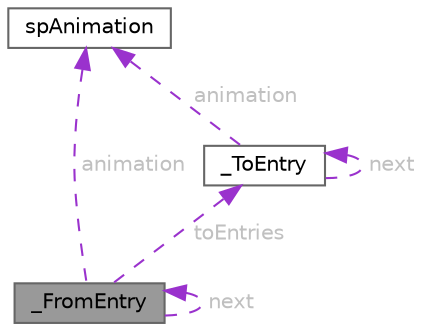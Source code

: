 digraph "_FromEntry"
{
 // LATEX_PDF_SIZE
  bgcolor="transparent";
  edge [fontname=Helvetica,fontsize=10,labelfontname=Helvetica,labelfontsize=10];
  node [fontname=Helvetica,fontsize=10,shape=box,height=0.2,width=0.4];
  Node1 [id="Node000001",label="_FromEntry",height=0.2,width=0.4,color="gray40", fillcolor="grey60", style="filled", fontcolor="black",tooltip=" "];
  Node2 -> Node1 [id="edge1_Node000001_Node000002",dir="back",color="darkorchid3",style="dashed",tooltip=" ",label=" animation",fontcolor="grey" ];
  Node2 [id="Node000002",label="spAnimation",height=0.2,width=0.4,color="gray40", fillcolor="white", style="filled",URL="$structsp_animation.html",tooltip=" "];
  Node3 -> Node1 [id="edge2_Node000001_Node000003",dir="back",color="darkorchid3",style="dashed",tooltip=" ",label=" toEntries",fontcolor="grey" ];
  Node3 [id="Node000003",label="_ToEntry",height=0.2,width=0.4,color="gray40", fillcolor="white", style="filled",URL="$struct___to_entry.html",tooltip=" "];
  Node2 -> Node3 [id="edge3_Node000003_Node000002",dir="back",color="darkorchid3",style="dashed",tooltip=" ",label=" animation",fontcolor="grey" ];
  Node3 -> Node3 [id="edge4_Node000003_Node000003",dir="back",color="darkorchid3",style="dashed",tooltip=" ",label=" next",fontcolor="grey" ];
  Node1 -> Node1 [id="edge5_Node000001_Node000001",dir="back",color="darkorchid3",style="dashed",tooltip=" ",label=" next",fontcolor="grey" ];
}
